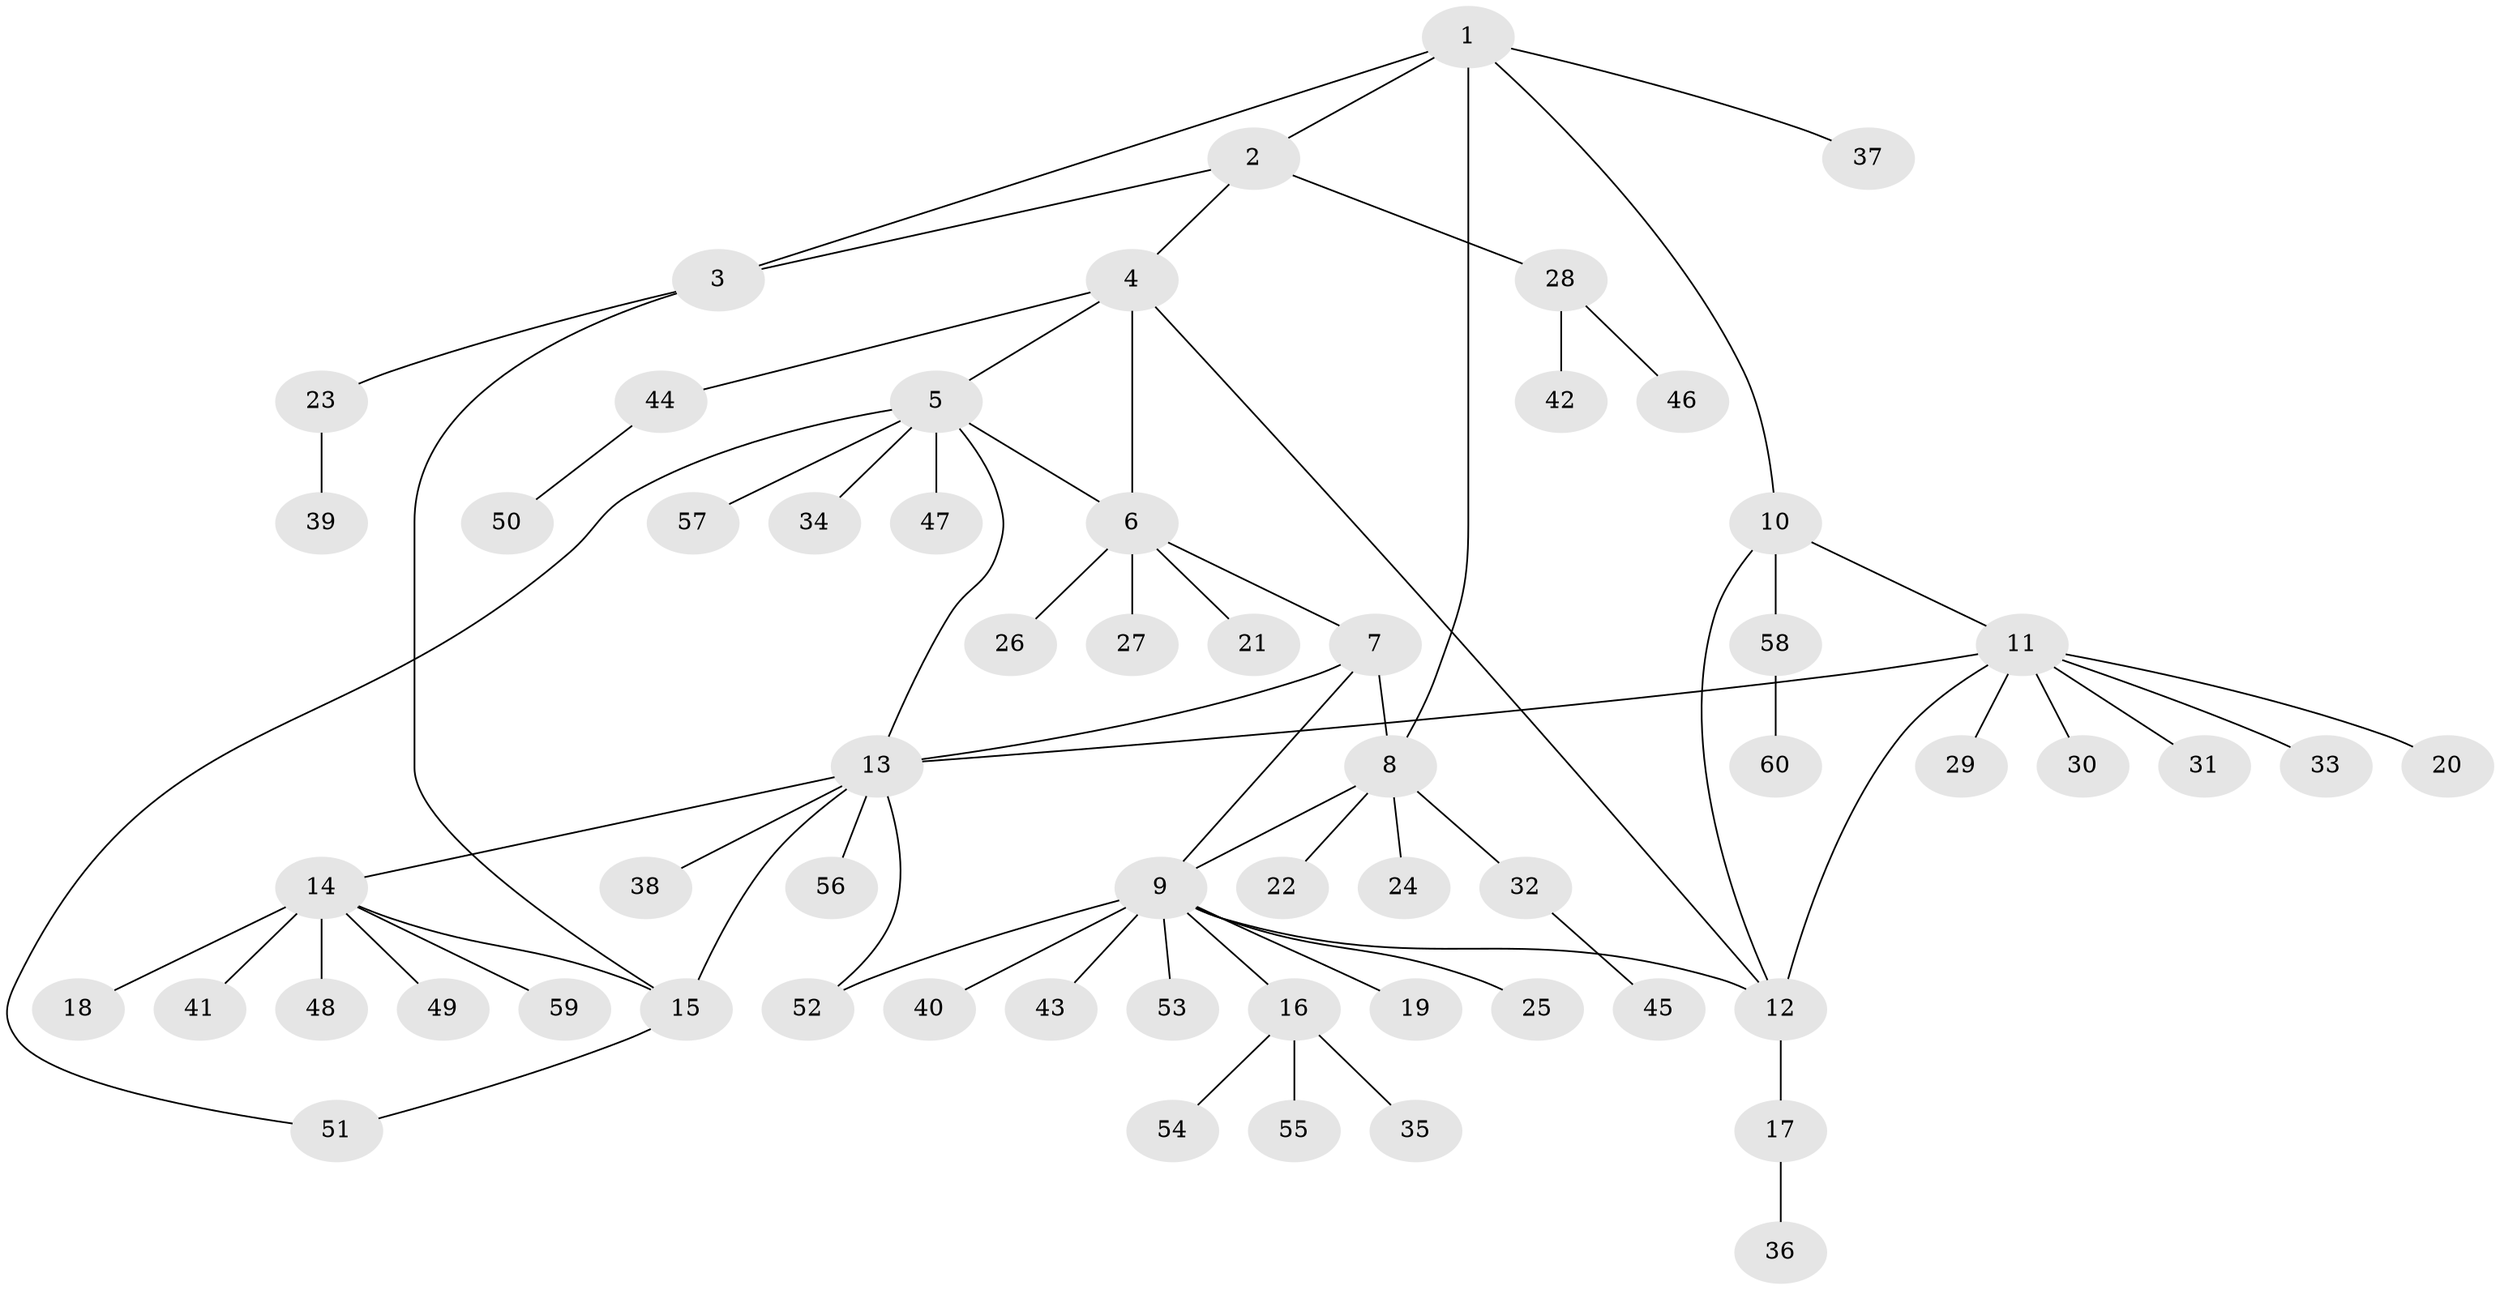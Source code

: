 // coarse degree distribution, {3: 0.10810810810810811, 6: 0.08108108108108109, 5: 0.08108108108108109, 4: 0.05405405405405406, 9: 0.02702702702702703, 7: 0.02702702702702703, 1: 0.5675675675675675, 2: 0.05405405405405406}
// Generated by graph-tools (version 1.1) at 2025/52/03/04/25 22:52:36]
// undirected, 60 vertices, 72 edges
graph export_dot {
  node [color=gray90,style=filled];
  1;
  2;
  3;
  4;
  5;
  6;
  7;
  8;
  9;
  10;
  11;
  12;
  13;
  14;
  15;
  16;
  17;
  18;
  19;
  20;
  21;
  22;
  23;
  24;
  25;
  26;
  27;
  28;
  29;
  30;
  31;
  32;
  33;
  34;
  35;
  36;
  37;
  38;
  39;
  40;
  41;
  42;
  43;
  44;
  45;
  46;
  47;
  48;
  49;
  50;
  51;
  52;
  53;
  54;
  55;
  56;
  57;
  58;
  59;
  60;
  1 -- 2;
  1 -- 3;
  1 -- 8;
  1 -- 10;
  1 -- 37;
  2 -- 3;
  2 -- 4;
  2 -- 28;
  3 -- 15;
  3 -- 23;
  4 -- 5;
  4 -- 6;
  4 -- 12;
  4 -- 44;
  5 -- 6;
  5 -- 13;
  5 -- 34;
  5 -- 47;
  5 -- 51;
  5 -- 57;
  6 -- 7;
  6 -- 21;
  6 -- 26;
  6 -- 27;
  7 -- 8;
  7 -- 9;
  7 -- 13;
  8 -- 9;
  8 -- 22;
  8 -- 24;
  8 -- 32;
  9 -- 12;
  9 -- 16;
  9 -- 19;
  9 -- 25;
  9 -- 40;
  9 -- 43;
  9 -- 52;
  9 -- 53;
  10 -- 11;
  10 -- 12;
  10 -- 58;
  11 -- 12;
  11 -- 13;
  11 -- 20;
  11 -- 29;
  11 -- 30;
  11 -- 31;
  11 -- 33;
  12 -- 17;
  13 -- 14;
  13 -- 15;
  13 -- 38;
  13 -- 52;
  13 -- 56;
  14 -- 15;
  14 -- 18;
  14 -- 41;
  14 -- 48;
  14 -- 49;
  14 -- 59;
  15 -- 51;
  16 -- 35;
  16 -- 54;
  16 -- 55;
  17 -- 36;
  23 -- 39;
  28 -- 42;
  28 -- 46;
  32 -- 45;
  44 -- 50;
  58 -- 60;
}
